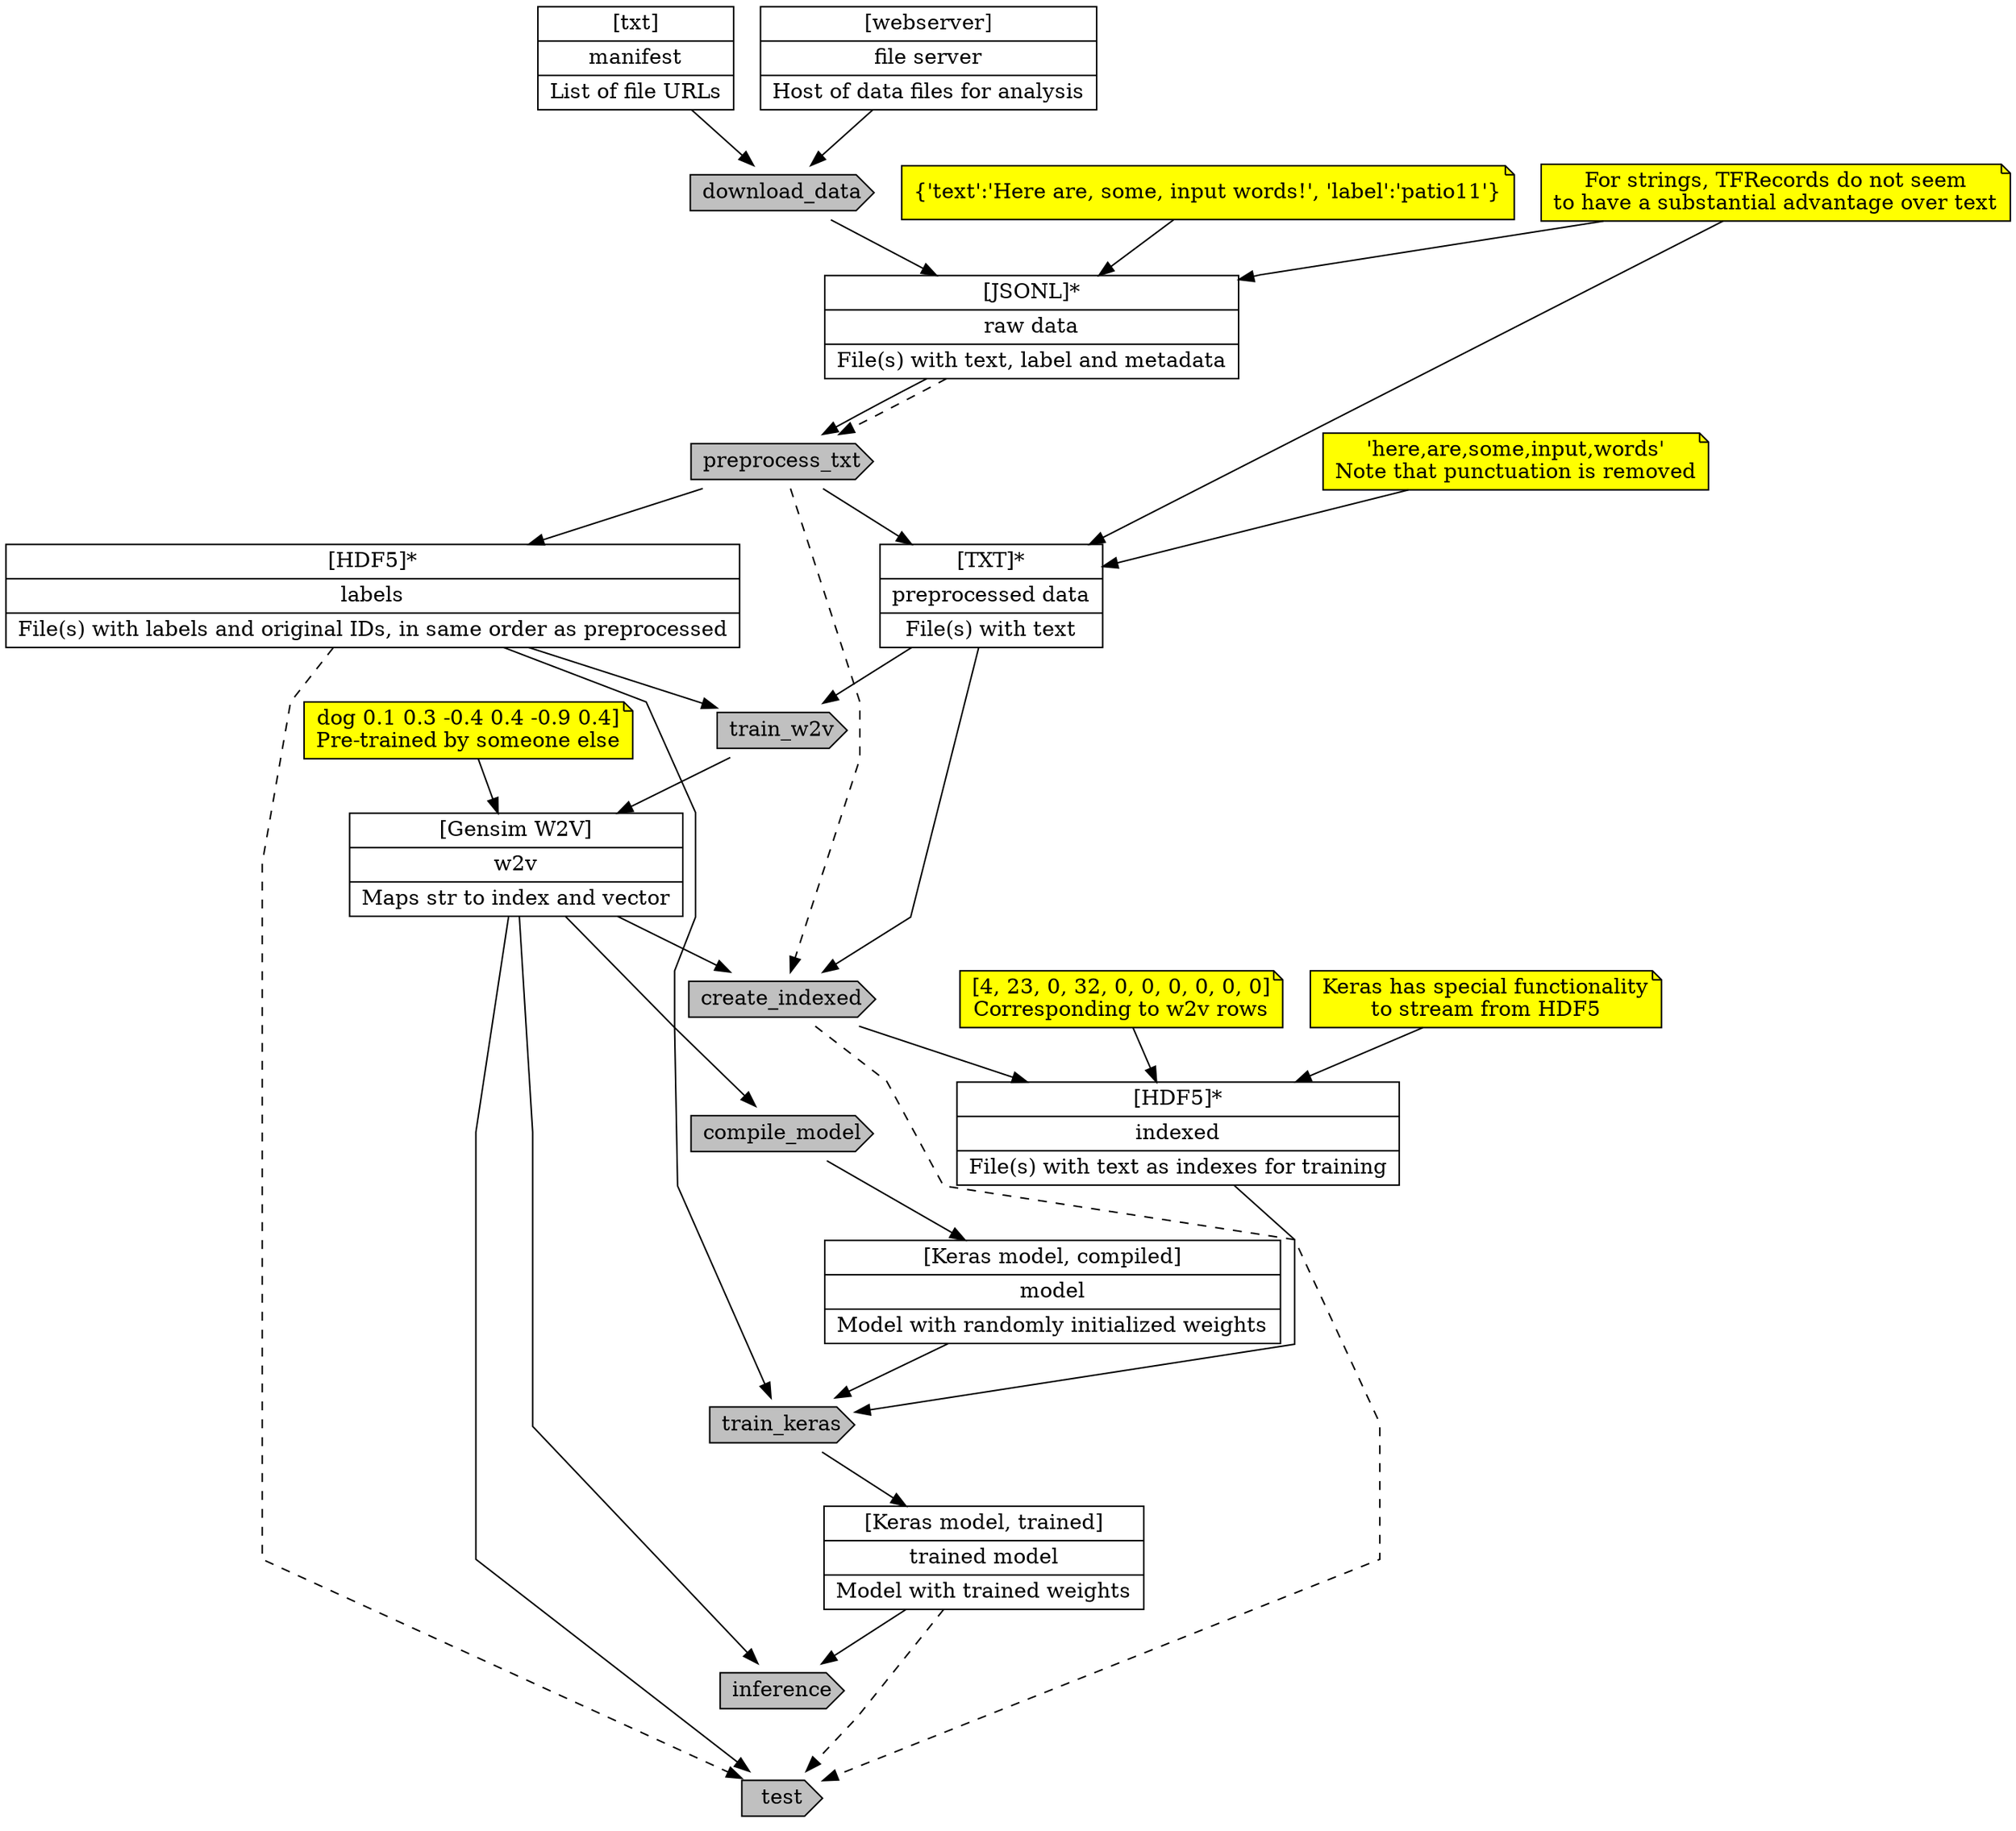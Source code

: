 digraph G {
splines=polyline
node [shape=cds style=filled fillcolor=gray]

# Main flow
download_data -> preprocess_txt -> train_w2v -> create_indexed -> compile_model -> train_keras -> inference -> test [weight=100 style="invis"]



# w2v wants list of prestrings

node [shape=record fillcolor=white]
manifest [label="{[txt]|manifest|List of file URLs}"]
server [label="{[webserver]|file server|Host of data files for analysis}"]
downloaded [label="{[JSONL]*|raw data|File(s) with text, label and metadata}"]
preprocessed [label="{[TXT]*|preprocessed data|File(s) with text}"]
labels [label="{[HDF5]*|labels|File(s) with labels and original IDs, in same order as preprocessed}"]
w2v [label="{[Gensim W2V]|w2v|Maps str to index and vector}"]
indexed [label="{[HDF5]*|indexed|File(s) with text as indexes for training}"]
model [label="{[Keras model, compiled]|model|Model with randomly initialized weights}"]
model_trained [label="{[Keras model, trained]|trained model|Model with trained weights}"]

{manifest server} -> download_data -> downloaded -> preprocess_txt -> {preprocessed labels} -> train_w2v -> w2v -> create_indexed -> indexed [weight=50]
compile_model -> model
w2v -> {compile_model inference test }
{indexed labels model} -> train_keras -> model_trained -> inference
preprocessed -> create_indexed

node [shape=note style=filled fillcolor=yellow]
note01 [label="For strings, TFRecords do not seem\nto have a substantial advantage over text"]
#note02 [label="'Here are input words'"]
note02 [label="{'text':'Here are, some, input words!', 'label':'patio11'}"]
note03 [label="'here,are,some,input,words'\nNote that punctuation is removed"]
note04 [label="[4, 23, 0, 32, 0, 0, 0, 0, 0, 0]\nCorresponding to w2v rows"]
note05 [label="Keras has special functionality\nto stream from HDF5"]
note06 [label="dog 0.1 0.3 -0.4 0.4 -0.9 0.4]\nPre-trained by someone else"]
{note01 note02} -> downloaded
{note01 note03} -> preprocessed
{note04 note05} -> indexed
note06 -> w2v


# {node [shape=cds style=dotted color=black] preprocess_txt_dotted create_indexed_dotted}
downloaded -> preprocess_txt -> create_indexed -> test [style=dashed weight=1]
{model_trained, labels} -> test [style=dashed weight=1]
}


